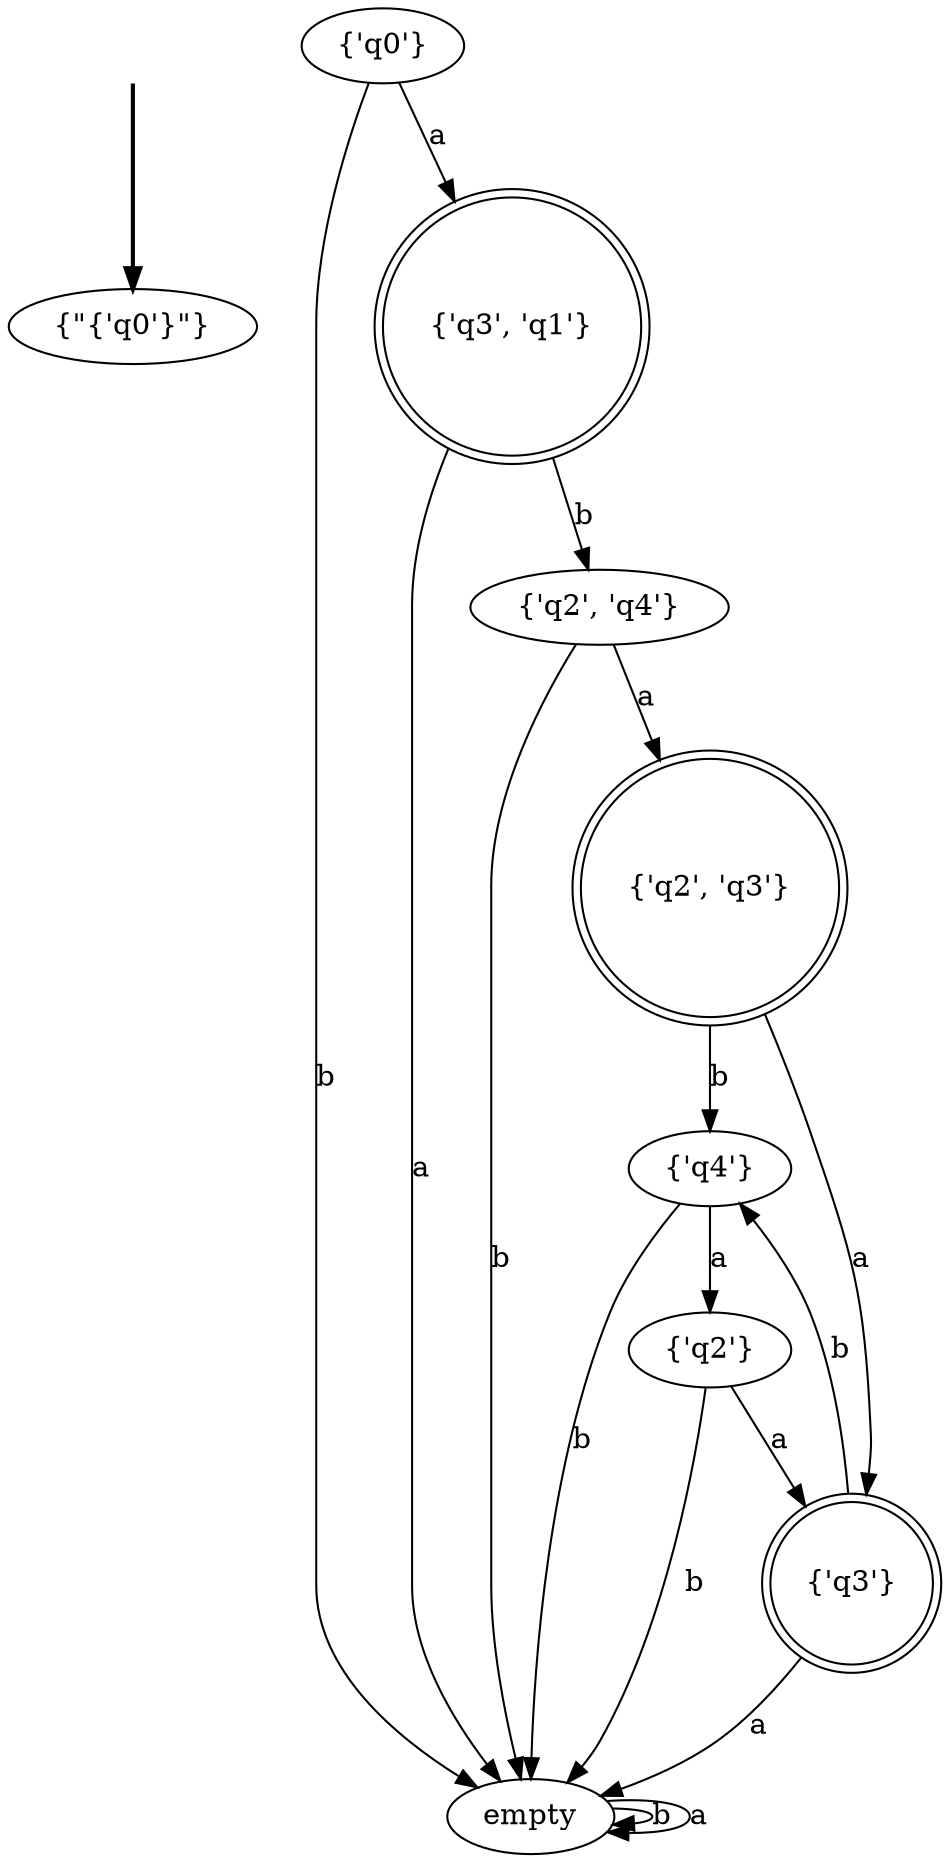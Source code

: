 digraph {
	fake [style=invisible]
	"{'q4'}"
	empty
	"{'q2'}"
	"{'q3'}" [shape=doublecircle]
	"{'q2', 'q3'}" [shape=doublecircle]
	"{'q2', 'q4'}"
	"{'q0'}"
	"{'q3', 'q1'}" [shape=doublecircle]
	fake -> "{\"{'q0'}\"}" [style=bold]
	"{'q0'}" -> empty [label=b]
	"{'q0'}" -> "{'q3', 'q1'}" [label=a]
	empty -> empty [label=b]
	empty -> empty [label=a]
	"{'q3', 'q1'}" -> "{'q2', 'q4'}" [label=b]
	"{'q3', 'q1'}" -> empty [label=a]
	"{'q2', 'q4'}" -> empty [label=b]
	"{'q2', 'q4'}" -> "{'q2', 'q3'}" [label=a]
	"{'q2', 'q3'}" -> "{'q4'}" [label=b]
	"{'q2', 'q3'}" -> "{'q3'}" [label=a]
	"{'q4'}" -> empty [label=b]
	"{'q4'}" -> "{'q2'}" [label=a]
	"{'q3'}" -> "{'q4'}" [label=b]
	"{'q3'}" -> empty [label=a]
	"{'q2'}" -> empty [label=b]
	"{'q2'}" -> "{'q3'}" [label=a]
}

